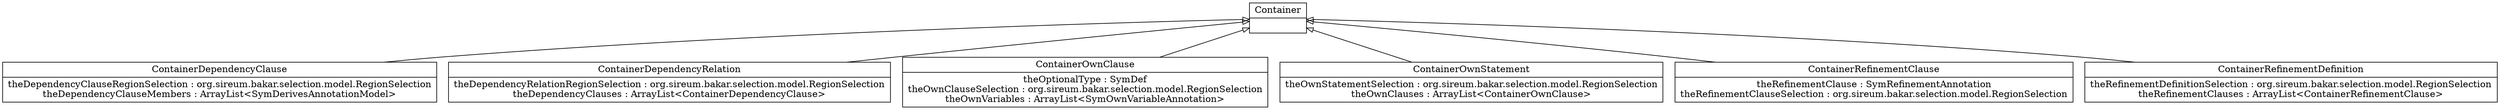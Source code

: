 digraph G {
  rankdir=BT
  node [shape=record]
  edge [arrowhead=onormal]
  "Container" [label="{Container|}"]
  "ContainerDependencyClause" [label="{ContainerDependencyClause|theDependencyClauseRegionSelection : org.sireum.bakar.selection.model.RegionSelection\ntheDependencyClauseMembers : ArrayList\<SymDerivesAnnotationModel\>}"]
  "ContainerDependencyClause" -> "Container"
  "ContainerDependencyRelation" [label="{ContainerDependencyRelation|theDependencyRelationRegionSelection : org.sireum.bakar.selection.model.RegionSelection\ntheDependencyClauses : ArrayList\<ContainerDependencyClause\>}"]
  "ContainerDependencyRelation" -> "Container"
  "ContainerOwnClause" [label="{ContainerOwnClause|theOptionalType : SymDef\ntheOwnClauseSelection : org.sireum.bakar.selection.model.RegionSelection\ntheOwnVariables : ArrayList\<SymOwnVariableAnnotation\>}"]
  "ContainerOwnClause" -> "Container"
  "ContainerOwnStatement" [label="{ContainerOwnStatement|theOwnStatementSelection : org.sireum.bakar.selection.model.RegionSelection\ntheOwnClauses : ArrayList\<ContainerOwnClause\>}"]
  "ContainerOwnStatement" -> "Container"
  "ContainerRefinementClause" [label="{ContainerRefinementClause|theRefinementClause : SymRefinementAnnotation\ntheRefinementClauseSelection : org.sireum.bakar.selection.model.RegionSelection}"]
  "ContainerRefinementClause" -> "Container"
  "ContainerRefinementDefinition" [label="{ContainerRefinementDefinition|theRefinementDefinitionSelection : org.sireum.bakar.selection.model.RegionSelection\ntheRefinementClauses : ArrayList\<ContainerRefinementClause\>}"]
  "ContainerRefinementDefinition" -> "Container"
}
